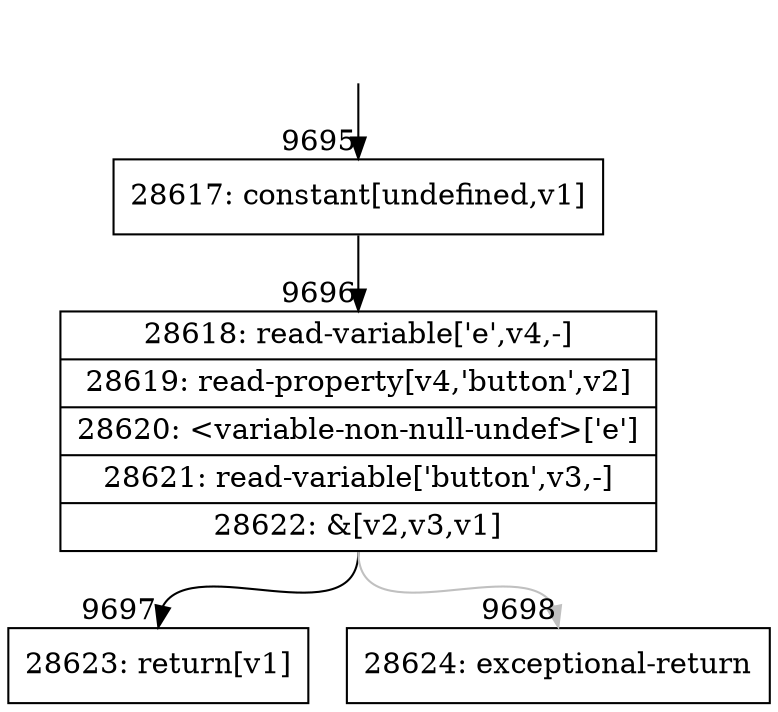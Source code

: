 digraph {
rankdir="TD"
BB_entry675[shape=none,label=""];
BB_entry675 -> BB9695 [tailport=s, headport=n, headlabel="    9695"]
BB9695 [shape=record label="{28617: constant[undefined,v1]}" ] 
BB9695 -> BB9696 [tailport=s, headport=n, headlabel="      9696"]
BB9696 [shape=record label="{28618: read-variable['e',v4,-]|28619: read-property[v4,'button',v2]|28620: \<variable-non-null-undef\>['e']|28621: read-variable['button',v3,-]|28622: &[v2,v3,v1]}" ] 
BB9696 -> BB9697 [tailport=s, headport=n, headlabel="      9697"]
BB9696 -> BB9698 [tailport=s, headport=n, color=gray, headlabel="      9698"]
BB9697 [shape=record label="{28623: return[v1]}" ] 
BB9698 [shape=record label="{28624: exceptional-return}" ] 
//#$~ 13436
}
